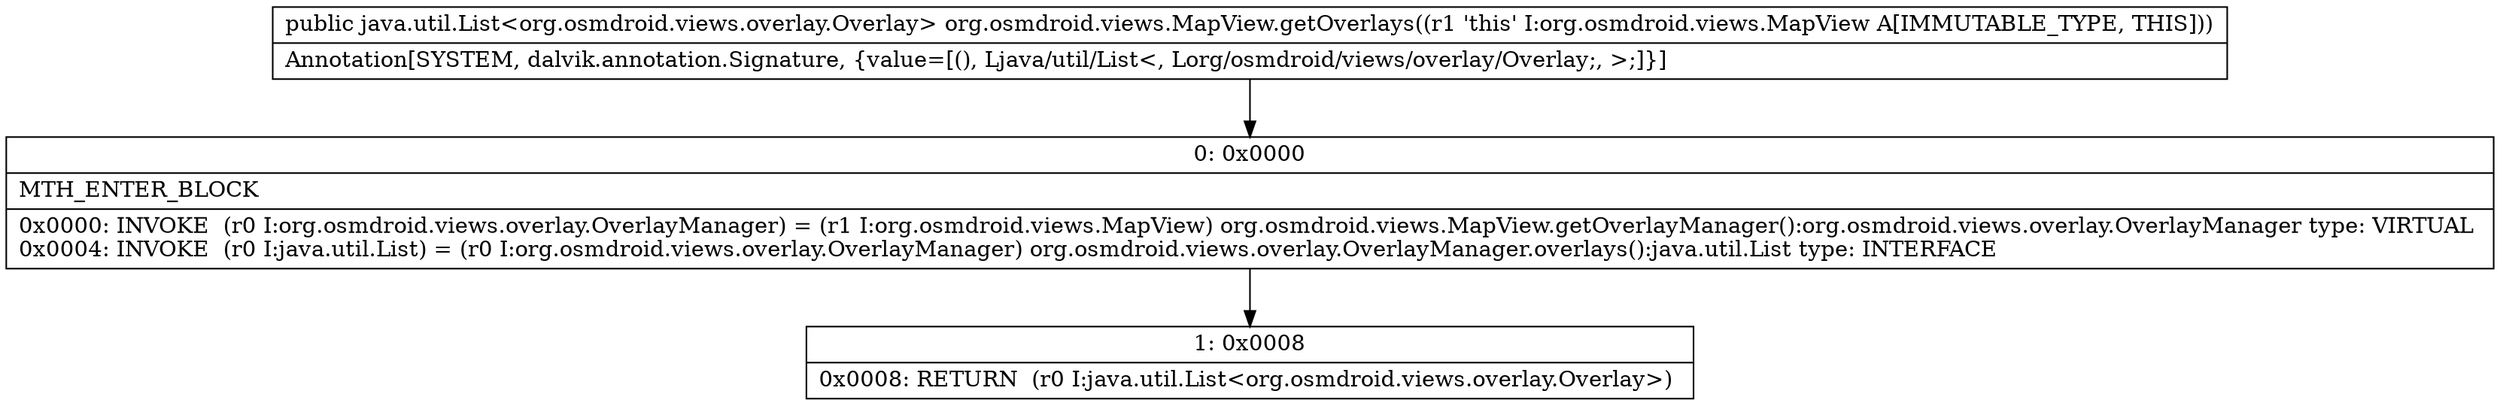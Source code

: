 digraph "CFG fororg.osmdroid.views.MapView.getOverlays()Ljava\/util\/List;" {
Node_0 [shape=record,label="{0\:\ 0x0000|MTH_ENTER_BLOCK\l|0x0000: INVOKE  (r0 I:org.osmdroid.views.overlay.OverlayManager) = (r1 I:org.osmdroid.views.MapView) org.osmdroid.views.MapView.getOverlayManager():org.osmdroid.views.overlay.OverlayManager type: VIRTUAL \l0x0004: INVOKE  (r0 I:java.util.List) = (r0 I:org.osmdroid.views.overlay.OverlayManager) org.osmdroid.views.overlay.OverlayManager.overlays():java.util.List type: INTERFACE \l}"];
Node_1 [shape=record,label="{1\:\ 0x0008|0x0008: RETURN  (r0 I:java.util.List\<org.osmdroid.views.overlay.Overlay\>) \l}"];
MethodNode[shape=record,label="{public java.util.List\<org.osmdroid.views.overlay.Overlay\> org.osmdroid.views.MapView.getOverlays((r1 'this' I:org.osmdroid.views.MapView A[IMMUTABLE_TYPE, THIS]))  | Annotation[SYSTEM, dalvik.annotation.Signature, \{value=[(), Ljava\/util\/List\<, Lorg\/osmdroid\/views\/overlay\/Overlay;, \>;]\}]\l}"];
MethodNode -> Node_0;
Node_0 -> Node_1;
}

